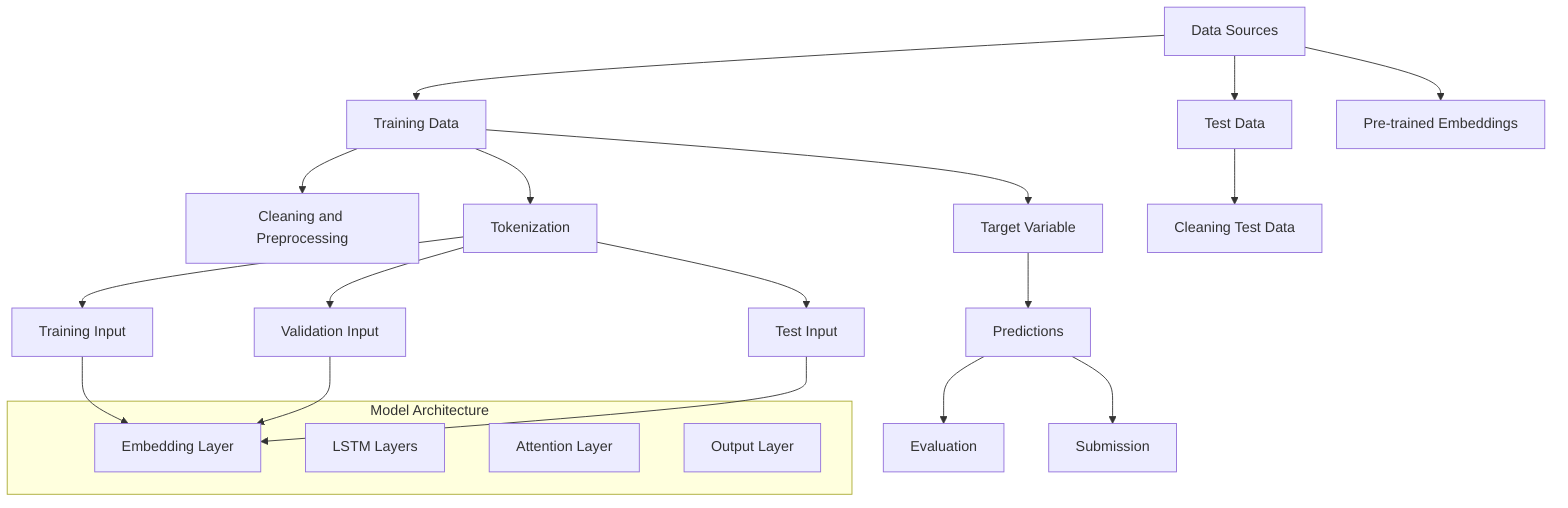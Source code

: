 graph TD;
    A["Data Sources"] --> B["Training Data"];
    A --> C["Test Data"];
    A --> D["Pre-trained Embeddings"];
    B --> E["Cleaning and Preprocessing"];
    C --> F["Cleaning Test Data"];
    B --> G["Tokenization"];
    G --> H["Training Input"];
    G --> I["Validation Input"];
    G --> J["Test Input"];
    B --> K["Target Variable"];
    K --> L["Predictions"];
    L --> M["Evaluation"];
    L --> N["Submission"];
    subgraph Model Architecture
        O["Embedding Layer"];
        P["LSTM Layers"];
        Q["Attention Layer"];
        R["Output Layer"];
    end
    H --> O;
    I --> O;
    J --> O;